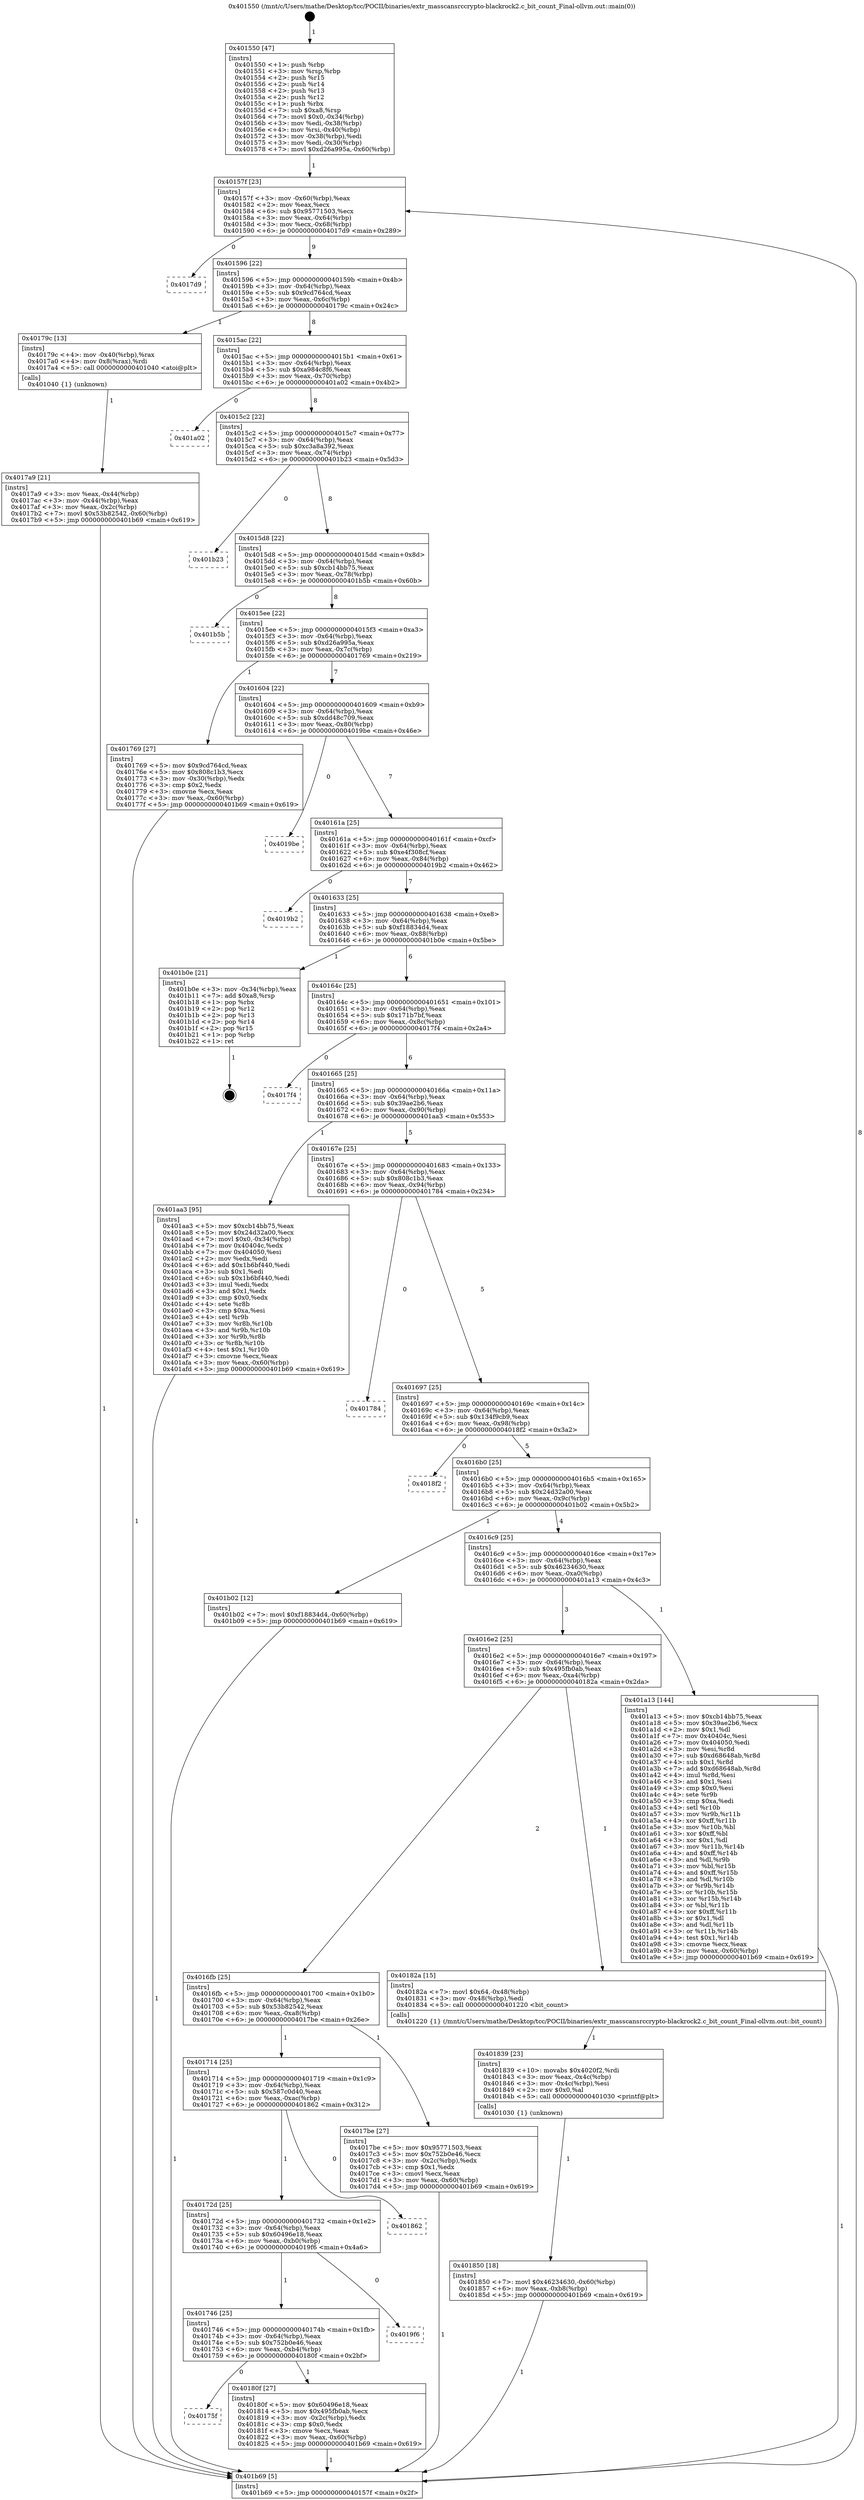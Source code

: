 digraph "0x401550" {
  label = "0x401550 (/mnt/c/Users/mathe/Desktop/tcc/POCII/binaries/extr_masscansrccrypto-blackrock2.c_bit_count_Final-ollvm.out::main(0))"
  labelloc = "t"
  node[shape=record]

  Entry [label="",width=0.3,height=0.3,shape=circle,fillcolor=black,style=filled]
  "0x40157f" [label="{
     0x40157f [23]\l
     | [instrs]\l
     &nbsp;&nbsp;0x40157f \<+3\>: mov -0x60(%rbp),%eax\l
     &nbsp;&nbsp;0x401582 \<+2\>: mov %eax,%ecx\l
     &nbsp;&nbsp;0x401584 \<+6\>: sub $0x95771503,%ecx\l
     &nbsp;&nbsp;0x40158a \<+3\>: mov %eax,-0x64(%rbp)\l
     &nbsp;&nbsp;0x40158d \<+3\>: mov %ecx,-0x68(%rbp)\l
     &nbsp;&nbsp;0x401590 \<+6\>: je 00000000004017d9 \<main+0x289\>\l
  }"]
  "0x4017d9" [label="{
     0x4017d9\l
  }", style=dashed]
  "0x401596" [label="{
     0x401596 [22]\l
     | [instrs]\l
     &nbsp;&nbsp;0x401596 \<+5\>: jmp 000000000040159b \<main+0x4b\>\l
     &nbsp;&nbsp;0x40159b \<+3\>: mov -0x64(%rbp),%eax\l
     &nbsp;&nbsp;0x40159e \<+5\>: sub $0x9cd764cd,%eax\l
     &nbsp;&nbsp;0x4015a3 \<+3\>: mov %eax,-0x6c(%rbp)\l
     &nbsp;&nbsp;0x4015a6 \<+6\>: je 000000000040179c \<main+0x24c\>\l
  }"]
  Exit [label="",width=0.3,height=0.3,shape=circle,fillcolor=black,style=filled,peripheries=2]
  "0x40179c" [label="{
     0x40179c [13]\l
     | [instrs]\l
     &nbsp;&nbsp;0x40179c \<+4\>: mov -0x40(%rbp),%rax\l
     &nbsp;&nbsp;0x4017a0 \<+4\>: mov 0x8(%rax),%rdi\l
     &nbsp;&nbsp;0x4017a4 \<+5\>: call 0000000000401040 \<atoi@plt\>\l
     | [calls]\l
     &nbsp;&nbsp;0x401040 \{1\} (unknown)\l
  }"]
  "0x4015ac" [label="{
     0x4015ac [22]\l
     | [instrs]\l
     &nbsp;&nbsp;0x4015ac \<+5\>: jmp 00000000004015b1 \<main+0x61\>\l
     &nbsp;&nbsp;0x4015b1 \<+3\>: mov -0x64(%rbp),%eax\l
     &nbsp;&nbsp;0x4015b4 \<+5\>: sub $0xa984c8f6,%eax\l
     &nbsp;&nbsp;0x4015b9 \<+3\>: mov %eax,-0x70(%rbp)\l
     &nbsp;&nbsp;0x4015bc \<+6\>: je 0000000000401a02 \<main+0x4b2\>\l
  }"]
  "0x401850" [label="{
     0x401850 [18]\l
     | [instrs]\l
     &nbsp;&nbsp;0x401850 \<+7\>: movl $0x46234630,-0x60(%rbp)\l
     &nbsp;&nbsp;0x401857 \<+6\>: mov %eax,-0xb8(%rbp)\l
     &nbsp;&nbsp;0x40185d \<+5\>: jmp 0000000000401b69 \<main+0x619\>\l
  }"]
  "0x401a02" [label="{
     0x401a02\l
  }", style=dashed]
  "0x4015c2" [label="{
     0x4015c2 [22]\l
     | [instrs]\l
     &nbsp;&nbsp;0x4015c2 \<+5\>: jmp 00000000004015c7 \<main+0x77\>\l
     &nbsp;&nbsp;0x4015c7 \<+3\>: mov -0x64(%rbp),%eax\l
     &nbsp;&nbsp;0x4015ca \<+5\>: sub $0xc3a8a392,%eax\l
     &nbsp;&nbsp;0x4015cf \<+3\>: mov %eax,-0x74(%rbp)\l
     &nbsp;&nbsp;0x4015d2 \<+6\>: je 0000000000401b23 \<main+0x5d3\>\l
  }"]
  "0x401839" [label="{
     0x401839 [23]\l
     | [instrs]\l
     &nbsp;&nbsp;0x401839 \<+10\>: movabs $0x4020f2,%rdi\l
     &nbsp;&nbsp;0x401843 \<+3\>: mov %eax,-0x4c(%rbp)\l
     &nbsp;&nbsp;0x401846 \<+3\>: mov -0x4c(%rbp),%esi\l
     &nbsp;&nbsp;0x401849 \<+2\>: mov $0x0,%al\l
     &nbsp;&nbsp;0x40184b \<+5\>: call 0000000000401030 \<printf@plt\>\l
     | [calls]\l
     &nbsp;&nbsp;0x401030 \{1\} (unknown)\l
  }"]
  "0x401b23" [label="{
     0x401b23\l
  }", style=dashed]
  "0x4015d8" [label="{
     0x4015d8 [22]\l
     | [instrs]\l
     &nbsp;&nbsp;0x4015d8 \<+5\>: jmp 00000000004015dd \<main+0x8d\>\l
     &nbsp;&nbsp;0x4015dd \<+3\>: mov -0x64(%rbp),%eax\l
     &nbsp;&nbsp;0x4015e0 \<+5\>: sub $0xcb14bb75,%eax\l
     &nbsp;&nbsp;0x4015e5 \<+3\>: mov %eax,-0x78(%rbp)\l
     &nbsp;&nbsp;0x4015e8 \<+6\>: je 0000000000401b5b \<main+0x60b\>\l
  }"]
  "0x40175f" [label="{
     0x40175f\l
  }", style=dashed]
  "0x401b5b" [label="{
     0x401b5b\l
  }", style=dashed]
  "0x4015ee" [label="{
     0x4015ee [22]\l
     | [instrs]\l
     &nbsp;&nbsp;0x4015ee \<+5\>: jmp 00000000004015f3 \<main+0xa3\>\l
     &nbsp;&nbsp;0x4015f3 \<+3\>: mov -0x64(%rbp),%eax\l
     &nbsp;&nbsp;0x4015f6 \<+5\>: sub $0xd26a995a,%eax\l
     &nbsp;&nbsp;0x4015fb \<+3\>: mov %eax,-0x7c(%rbp)\l
     &nbsp;&nbsp;0x4015fe \<+6\>: je 0000000000401769 \<main+0x219\>\l
  }"]
  "0x40180f" [label="{
     0x40180f [27]\l
     | [instrs]\l
     &nbsp;&nbsp;0x40180f \<+5\>: mov $0x60496e18,%eax\l
     &nbsp;&nbsp;0x401814 \<+5\>: mov $0x495fb0ab,%ecx\l
     &nbsp;&nbsp;0x401819 \<+3\>: mov -0x2c(%rbp),%edx\l
     &nbsp;&nbsp;0x40181c \<+3\>: cmp $0x0,%edx\l
     &nbsp;&nbsp;0x40181f \<+3\>: cmove %ecx,%eax\l
     &nbsp;&nbsp;0x401822 \<+3\>: mov %eax,-0x60(%rbp)\l
     &nbsp;&nbsp;0x401825 \<+5\>: jmp 0000000000401b69 \<main+0x619\>\l
  }"]
  "0x401769" [label="{
     0x401769 [27]\l
     | [instrs]\l
     &nbsp;&nbsp;0x401769 \<+5\>: mov $0x9cd764cd,%eax\l
     &nbsp;&nbsp;0x40176e \<+5\>: mov $0x808c1b3,%ecx\l
     &nbsp;&nbsp;0x401773 \<+3\>: mov -0x30(%rbp),%edx\l
     &nbsp;&nbsp;0x401776 \<+3\>: cmp $0x2,%edx\l
     &nbsp;&nbsp;0x401779 \<+3\>: cmovne %ecx,%eax\l
     &nbsp;&nbsp;0x40177c \<+3\>: mov %eax,-0x60(%rbp)\l
     &nbsp;&nbsp;0x40177f \<+5\>: jmp 0000000000401b69 \<main+0x619\>\l
  }"]
  "0x401604" [label="{
     0x401604 [22]\l
     | [instrs]\l
     &nbsp;&nbsp;0x401604 \<+5\>: jmp 0000000000401609 \<main+0xb9\>\l
     &nbsp;&nbsp;0x401609 \<+3\>: mov -0x64(%rbp),%eax\l
     &nbsp;&nbsp;0x40160c \<+5\>: sub $0xdd48c709,%eax\l
     &nbsp;&nbsp;0x401611 \<+3\>: mov %eax,-0x80(%rbp)\l
     &nbsp;&nbsp;0x401614 \<+6\>: je 00000000004019be \<main+0x46e\>\l
  }"]
  "0x401b69" [label="{
     0x401b69 [5]\l
     | [instrs]\l
     &nbsp;&nbsp;0x401b69 \<+5\>: jmp 000000000040157f \<main+0x2f\>\l
  }"]
  "0x401550" [label="{
     0x401550 [47]\l
     | [instrs]\l
     &nbsp;&nbsp;0x401550 \<+1\>: push %rbp\l
     &nbsp;&nbsp;0x401551 \<+3\>: mov %rsp,%rbp\l
     &nbsp;&nbsp;0x401554 \<+2\>: push %r15\l
     &nbsp;&nbsp;0x401556 \<+2\>: push %r14\l
     &nbsp;&nbsp;0x401558 \<+2\>: push %r13\l
     &nbsp;&nbsp;0x40155a \<+2\>: push %r12\l
     &nbsp;&nbsp;0x40155c \<+1\>: push %rbx\l
     &nbsp;&nbsp;0x40155d \<+7\>: sub $0xa8,%rsp\l
     &nbsp;&nbsp;0x401564 \<+7\>: movl $0x0,-0x34(%rbp)\l
     &nbsp;&nbsp;0x40156b \<+3\>: mov %edi,-0x38(%rbp)\l
     &nbsp;&nbsp;0x40156e \<+4\>: mov %rsi,-0x40(%rbp)\l
     &nbsp;&nbsp;0x401572 \<+3\>: mov -0x38(%rbp),%edi\l
     &nbsp;&nbsp;0x401575 \<+3\>: mov %edi,-0x30(%rbp)\l
     &nbsp;&nbsp;0x401578 \<+7\>: movl $0xd26a995a,-0x60(%rbp)\l
  }"]
  "0x4017a9" [label="{
     0x4017a9 [21]\l
     | [instrs]\l
     &nbsp;&nbsp;0x4017a9 \<+3\>: mov %eax,-0x44(%rbp)\l
     &nbsp;&nbsp;0x4017ac \<+3\>: mov -0x44(%rbp),%eax\l
     &nbsp;&nbsp;0x4017af \<+3\>: mov %eax,-0x2c(%rbp)\l
     &nbsp;&nbsp;0x4017b2 \<+7\>: movl $0x53b82542,-0x60(%rbp)\l
     &nbsp;&nbsp;0x4017b9 \<+5\>: jmp 0000000000401b69 \<main+0x619\>\l
  }"]
  "0x401746" [label="{
     0x401746 [25]\l
     | [instrs]\l
     &nbsp;&nbsp;0x401746 \<+5\>: jmp 000000000040174b \<main+0x1fb\>\l
     &nbsp;&nbsp;0x40174b \<+3\>: mov -0x64(%rbp),%eax\l
     &nbsp;&nbsp;0x40174e \<+5\>: sub $0x752b0e46,%eax\l
     &nbsp;&nbsp;0x401753 \<+6\>: mov %eax,-0xb4(%rbp)\l
     &nbsp;&nbsp;0x401759 \<+6\>: je 000000000040180f \<main+0x2bf\>\l
  }"]
  "0x4019be" [label="{
     0x4019be\l
  }", style=dashed]
  "0x40161a" [label="{
     0x40161a [25]\l
     | [instrs]\l
     &nbsp;&nbsp;0x40161a \<+5\>: jmp 000000000040161f \<main+0xcf\>\l
     &nbsp;&nbsp;0x40161f \<+3\>: mov -0x64(%rbp),%eax\l
     &nbsp;&nbsp;0x401622 \<+5\>: sub $0xe4f308cf,%eax\l
     &nbsp;&nbsp;0x401627 \<+6\>: mov %eax,-0x84(%rbp)\l
     &nbsp;&nbsp;0x40162d \<+6\>: je 00000000004019b2 \<main+0x462\>\l
  }"]
  "0x4019f6" [label="{
     0x4019f6\l
  }", style=dashed]
  "0x4019b2" [label="{
     0x4019b2\l
  }", style=dashed]
  "0x401633" [label="{
     0x401633 [25]\l
     | [instrs]\l
     &nbsp;&nbsp;0x401633 \<+5\>: jmp 0000000000401638 \<main+0xe8\>\l
     &nbsp;&nbsp;0x401638 \<+3\>: mov -0x64(%rbp),%eax\l
     &nbsp;&nbsp;0x40163b \<+5\>: sub $0xf18834d4,%eax\l
     &nbsp;&nbsp;0x401640 \<+6\>: mov %eax,-0x88(%rbp)\l
     &nbsp;&nbsp;0x401646 \<+6\>: je 0000000000401b0e \<main+0x5be\>\l
  }"]
  "0x40172d" [label="{
     0x40172d [25]\l
     | [instrs]\l
     &nbsp;&nbsp;0x40172d \<+5\>: jmp 0000000000401732 \<main+0x1e2\>\l
     &nbsp;&nbsp;0x401732 \<+3\>: mov -0x64(%rbp),%eax\l
     &nbsp;&nbsp;0x401735 \<+5\>: sub $0x60496e18,%eax\l
     &nbsp;&nbsp;0x40173a \<+6\>: mov %eax,-0xb0(%rbp)\l
     &nbsp;&nbsp;0x401740 \<+6\>: je 00000000004019f6 \<main+0x4a6\>\l
  }"]
  "0x401b0e" [label="{
     0x401b0e [21]\l
     | [instrs]\l
     &nbsp;&nbsp;0x401b0e \<+3\>: mov -0x34(%rbp),%eax\l
     &nbsp;&nbsp;0x401b11 \<+7\>: add $0xa8,%rsp\l
     &nbsp;&nbsp;0x401b18 \<+1\>: pop %rbx\l
     &nbsp;&nbsp;0x401b19 \<+2\>: pop %r12\l
     &nbsp;&nbsp;0x401b1b \<+2\>: pop %r13\l
     &nbsp;&nbsp;0x401b1d \<+2\>: pop %r14\l
     &nbsp;&nbsp;0x401b1f \<+2\>: pop %r15\l
     &nbsp;&nbsp;0x401b21 \<+1\>: pop %rbp\l
     &nbsp;&nbsp;0x401b22 \<+1\>: ret\l
  }"]
  "0x40164c" [label="{
     0x40164c [25]\l
     | [instrs]\l
     &nbsp;&nbsp;0x40164c \<+5\>: jmp 0000000000401651 \<main+0x101\>\l
     &nbsp;&nbsp;0x401651 \<+3\>: mov -0x64(%rbp),%eax\l
     &nbsp;&nbsp;0x401654 \<+5\>: sub $0x171b7bf,%eax\l
     &nbsp;&nbsp;0x401659 \<+6\>: mov %eax,-0x8c(%rbp)\l
     &nbsp;&nbsp;0x40165f \<+6\>: je 00000000004017f4 \<main+0x2a4\>\l
  }"]
  "0x401862" [label="{
     0x401862\l
  }", style=dashed]
  "0x4017f4" [label="{
     0x4017f4\l
  }", style=dashed]
  "0x401665" [label="{
     0x401665 [25]\l
     | [instrs]\l
     &nbsp;&nbsp;0x401665 \<+5\>: jmp 000000000040166a \<main+0x11a\>\l
     &nbsp;&nbsp;0x40166a \<+3\>: mov -0x64(%rbp),%eax\l
     &nbsp;&nbsp;0x40166d \<+5\>: sub $0x39ae2b6,%eax\l
     &nbsp;&nbsp;0x401672 \<+6\>: mov %eax,-0x90(%rbp)\l
     &nbsp;&nbsp;0x401678 \<+6\>: je 0000000000401aa3 \<main+0x553\>\l
  }"]
  "0x401714" [label="{
     0x401714 [25]\l
     | [instrs]\l
     &nbsp;&nbsp;0x401714 \<+5\>: jmp 0000000000401719 \<main+0x1c9\>\l
     &nbsp;&nbsp;0x401719 \<+3\>: mov -0x64(%rbp),%eax\l
     &nbsp;&nbsp;0x40171c \<+5\>: sub $0x587c0d40,%eax\l
     &nbsp;&nbsp;0x401721 \<+6\>: mov %eax,-0xac(%rbp)\l
     &nbsp;&nbsp;0x401727 \<+6\>: je 0000000000401862 \<main+0x312\>\l
  }"]
  "0x401aa3" [label="{
     0x401aa3 [95]\l
     | [instrs]\l
     &nbsp;&nbsp;0x401aa3 \<+5\>: mov $0xcb14bb75,%eax\l
     &nbsp;&nbsp;0x401aa8 \<+5\>: mov $0x24d32a00,%ecx\l
     &nbsp;&nbsp;0x401aad \<+7\>: movl $0x0,-0x34(%rbp)\l
     &nbsp;&nbsp;0x401ab4 \<+7\>: mov 0x40404c,%edx\l
     &nbsp;&nbsp;0x401abb \<+7\>: mov 0x404050,%esi\l
     &nbsp;&nbsp;0x401ac2 \<+2\>: mov %edx,%edi\l
     &nbsp;&nbsp;0x401ac4 \<+6\>: add $0x1b6bf440,%edi\l
     &nbsp;&nbsp;0x401aca \<+3\>: sub $0x1,%edi\l
     &nbsp;&nbsp;0x401acd \<+6\>: sub $0x1b6bf440,%edi\l
     &nbsp;&nbsp;0x401ad3 \<+3\>: imul %edi,%edx\l
     &nbsp;&nbsp;0x401ad6 \<+3\>: and $0x1,%edx\l
     &nbsp;&nbsp;0x401ad9 \<+3\>: cmp $0x0,%edx\l
     &nbsp;&nbsp;0x401adc \<+4\>: sete %r8b\l
     &nbsp;&nbsp;0x401ae0 \<+3\>: cmp $0xa,%esi\l
     &nbsp;&nbsp;0x401ae3 \<+4\>: setl %r9b\l
     &nbsp;&nbsp;0x401ae7 \<+3\>: mov %r8b,%r10b\l
     &nbsp;&nbsp;0x401aea \<+3\>: and %r9b,%r10b\l
     &nbsp;&nbsp;0x401aed \<+3\>: xor %r9b,%r8b\l
     &nbsp;&nbsp;0x401af0 \<+3\>: or %r8b,%r10b\l
     &nbsp;&nbsp;0x401af3 \<+4\>: test $0x1,%r10b\l
     &nbsp;&nbsp;0x401af7 \<+3\>: cmovne %ecx,%eax\l
     &nbsp;&nbsp;0x401afa \<+3\>: mov %eax,-0x60(%rbp)\l
     &nbsp;&nbsp;0x401afd \<+5\>: jmp 0000000000401b69 \<main+0x619\>\l
  }"]
  "0x40167e" [label="{
     0x40167e [25]\l
     | [instrs]\l
     &nbsp;&nbsp;0x40167e \<+5\>: jmp 0000000000401683 \<main+0x133\>\l
     &nbsp;&nbsp;0x401683 \<+3\>: mov -0x64(%rbp),%eax\l
     &nbsp;&nbsp;0x401686 \<+5\>: sub $0x808c1b3,%eax\l
     &nbsp;&nbsp;0x40168b \<+6\>: mov %eax,-0x94(%rbp)\l
     &nbsp;&nbsp;0x401691 \<+6\>: je 0000000000401784 \<main+0x234\>\l
  }"]
  "0x4017be" [label="{
     0x4017be [27]\l
     | [instrs]\l
     &nbsp;&nbsp;0x4017be \<+5\>: mov $0x95771503,%eax\l
     &nbsp;&nbsp;0x4017c3 \<+5\>: mov $0x752b0e46,%ecx\l
     &nbsp;&nbsp;0x4017c8 \<+3\>: mov -0x2c(%rbp),%edx\l
     &nbsp;&nbsp;0x4017cb \<+3\>: cmp $0x1,%edx\l
     &nbsp;&nbsp;0x4017ce \<+3\>: cmovl %ecx,%eax\l
     &nbsp;&nbsp;0x4017d1 \<+3\>: mov %eax,-0x60(%rbp)\l
     &nbsp;&nbsp;0x4017d4 \<+5\>: jmp 0000000000401b69 \<main+0x619\>\l
  }"]
  "0x401784" [label="{
     0x401784\l
  }", style=dashed]
  "0x401697" [label="{
     0x401697 [25]\l
     | [instrs]\l
     &nbsp;&nbsp;0x401697 \<+5\>: jmp 000000000040169c \<main+0x14c\>\l
     &nbsp;&nbsp;0x40169c \<+3\>: mov -0x64(%rbp),%eax\l
     &nbsp;&nbsp;0x40169f \<+5\>: sub $0x134f9cb9,%eax\l
     &nbsp;&nbsp;0x4016a4 \<+6\>: mov %eax,-0x98(%rbp)\l
     &nbsp;&nbsp;0x4016aa \<+6\>: je 00000000004018f2 \<main+0x3a2\>\l
  }"]
  "0x4016fb" [label="{
     0x4016fb [25]\l
     | [instrs]\l
     &nbsp;&nbsp;0x4016fb \<+5\>: jmp 0000000000401700 \<main+0x1b0\>\l
     &nbsp;&nbsp;0x401700 \<+3\>: mov -0x64(%rbp),%eax\l
     &nbsp;&nbsp;0x401703 \<+5\>: sub $0x53b82542,%eax\l
     &nbsp;&nbsp;0x401708 \<+6\>: mov %eax,-0xa8(%rbp)\l
     &nbsp;&nbsp;0x40170e \<+6\>: je 00000000004017be \<main+0x26e\>\l
  }"]
  "0x4018f2" [label="{
     0x4018f2\l
  }", style=dashed]
  "0x4016b0" [label="{
     0x4016b0 [25]\l
     | [instrs]\l
     &nbsp;&nbsp;0x4016b0 \<+5\>: jmp 00000000004016b5 \<main+0x165\>\l
     &nbsp;&nbsp;0x4016b5 \<+3\>: mov -0x64(%rbp),%eax\l
     &nbsp;&nbsp;0x4016b8 \<+5\>: sub $0x24d32a00,%eax\l
     &nbsp;&nbsp;0x4016bd \<+6\>: mov %eax,-0x9c(%rbp)\l
     &nbsp;&nbsp;0x4016c3 \<+6\>: je 0000000000401b02 \<main+0x5b2\>\l
  }"]
  "0x40182a" [label="{
     0x40182a [15]\l
     | [instrs]\l
     &nbsp;&nbsp;0x40182a \<+7\>: movl $0x64,-0x48(%rbp)\l
     &nbsp;&nbsp;0x401831 \<+3\>: mov -0x48(%rbp),%edi\l
     &nbsp;&nbsp;0x401834 \<+5\>: call 0000000000401220 \<bit_count\>\l
     | [calls]\l
     &nbsp;&nbsp;0x401220 \{1\} (/mnt/c/Users/mathe/Desktop/tcc/POCII/binaries/extr_masscansrccrypto-blackrock2.c_bit_count_Final-ollvm.out::bit_count)\l
  }"]
  "0x401b02" [label="{
     0x401b02 [12]\l
     | [instrs]\l
     &nbsp;&nbsp;0x401b02 \<+7\>: movl $0xf18834d4,-0x60(%rbp)\l
     &nbsp;&nbsp;0x401b09 \<+5\>: jmp 0000000000401b69 \<main+0x619\>\l
  }"]
  "0x4016c9" [label="{
     0x4016c9 [25]\l
     | [instrs]\l
     &nbsp;&nbsp;0x4016c9 \<+5\>: jmp 00000000004016ce \<main+0x17e\>\l
     &nbsp;&nbsp;0x4016ce \<+3\>: mov -0x64(%rbp),%eax\l
     &nbsp;&nbsp;0x4016d1 \<+5\>: sub $0x46234630,%eax\l
     &nbsp;&nbsp;0x4016d6 \<+6\>: mov %eax,-0xa0(%rbp)\l
     &nbsp;&nbsp;0x4016dc \<+6\>: je 0000000000401a13 \<main+0x4c3\>\l
  }"]
  "0x4016e2" [label="{
     0x4016e2 [25]\l
     | [instrs]\l
     &nbsp;&nbsp;0x4016e2 \<+5\>: jmp 00000000004016e7 \<main+0x197\>\l
     &nbsp;&nbsp;0x4016e7 \<+3\>: mov -0x64(%rbp),%eax\l
     &nbsp;&nbsp;0x4016ea \<+5\>: sub $0x495fb0ab,%eax\l
     &nbsp;&nbsp;0x4016ef \<+6\>: mov %eax,-0xa4(%rbp)\l
     &nbsp;&nbsp;0x4016f5 \<+6\>: je 000000000040182a \<main+0x2da\>\l
  }"]
  "0x401a13" [label="{
     0x401a13 [144]\l
     | [instrs]\l
     &nbsp;&nbsp;0x401a13 \<+5\>: mov $0xcb14bb75,%eax\l
     &nbsp;&nbsp;0x401a18 \<+5\>: mov $0x39ae2b6,%ecx\l
     &nbsp;&nbsp;0x401a1d \<+2\>: mov $0x1,%dl\l
     &nbsp;&nbsp;0x401a1f \<+7\>: mov 0x40404c,%esi\l
     &nbsp;&nbsp;0x401a26 \<+7\>: mov 0x404050,%edi\l
     &nbsp;&nbsp;0x401a2d \<+3\>: mov %esi,%r8d\l
     &nbsp;&nbsp;0x401a30 \<+7\>: sub $0xd68648ab,%r8d\l
     &nbsp;&nbsp;0x401a37 \<+4\>: sub $0x1,%r8d\l
     &nbsp;&nbsp;0x401a3b \<+7\>: add $0xd68648ab,%r8d\l
     &nbsp;&nbsp;0x401a42 \<+4\>: imul %r8d,%esi\l
     &nbsp;&nbsp;0x401a46 \<+3\>: and $0x1,%esi\l
     &nbsp;&nbsp;0x401a49 \<+3\>: cmp $0x0,%esi\l
     &nbsp;&nbsp;0x401a4c \<+4\>: sete %r9b\l
     &nbsp;&nbsp;0x401a50 \<+3\>: cmp $0xa,%edi\l
     &nbsp;&nbsp;0x401a53 \<+4\>: setl %r10b\l
     &nbsp;&nbsp;0x401a57 \<+3\>: mov %r9b,%r11b\l
     &nbsp;&nbsp;0x401a5a \<+4\>: xor $0xff,%r11b\l
     &nbsp;&nbsp;0x401a5e \<+3\>: mov %r10b,%bl\l
     &nbsp;&nbsp;0x401a61 \<+3\>: xor $0xff,%bl\l
     &nbsp;&nbsp;0x401a64 \<+3\>: xor $0x1,%dl\l
     &nbsp;&nbsp;0x401a67 \<+3\>: mov %r11b,%r14b\l
     &nbsp;&nbsp;0x401a6a \<+4\>: and $0xff,%r14b\l
     &nbsp;&nbsp;0x401a6e \<+3\>: and %dl,%r9b\l
     &nbsp;&nbsp;0x401a71 \<+3\>: mov %bl,%r15b\l
     &nbsp;&nbsp;0x401a74 \<+4\>: and $0xff,%r15b\l
     &nbsp;&nbsp;0x401a78 \<+3\>: and %dl,%r10b\l
     &nbsp;&nbsp;0x401a7b \<+3\>: or %r9b,%r14b\l
     &nbsp;&nbsp;0x401a7e \<+3\>: or %r10b,%r15b\l
     &nbsp;&nbsp;0x401a81 \<+3\>: xor %r15b,%r14b\l
     &nbsp;&nbsp;0x401a84 \<+3\>: or %bl,%r11b\l
     &nbsp;&nbsp;0x401a87 \<+4\>: xor $0xff,%r11b\l
     &nbsp;&nbsp;0x401a8b \<+3\>: or $0x1,%dl\l
     &nbsp;&nbsp;0x401a8e \<+3\>: and %dl,%r11b\l
     &nbsp;&nbsp;0x401a91 \<+3\>: or %r11b,%r14b\l
     &nbsp;&nbsp;0x401a94 \<+4\>: test $0x1,%r14b\l
     &nbsp;&nbsp;0x401a98 \<+3\>: cmovne %ecx,%eax\l
     &nbsp;&nbsp;0x401a9b \<+3\>: mov %eax,-0x60(%rbp)\l
     &nbsp;&nbsp;0x401a9e \<+5\>: jmp 0000000000401b69 \<main+0x619\>\l
  }"]
  Entry -> "0x401550" [label=" 1"]
  "0x40157f" -> "0x4017d9" [label=" 0"]
  "0x40157f" -> "0x401596" [label=" 9"]
  "0x401b0e" -> Exit [label=" 1"]
  "0x401596" -> "0x40179c" [label=" 1"]
  "0x401596" -> "0x4015ac" [label=" 8"]
  "0x401b02" -> "0x401b69" [label=" 1"]
  "0x4015ac" -> "0x401a02" [label=" 0"]
  "0x4015ac" -> "0x4015c2" [label=" 8"]
  "0x401aa3" -> "0x401b69" [label=" 1"]
  "0x4015c2" -> "0x401b23" [label=" 0"]
  "0x4015c2" -> "0x4015d8" [label=" 8"]
  "0x401a13" -> "0x401b69" [label=" 1"]
  "0x4015d8" -> "0x401b5b" [label=" 0"]
  "0x4015d8" -> "0x4015ee" [label=" 8"]
  "0x401850" -> "0x401b69" [label=" 1"]
  "0x4015ee" -> "0x401769" [label=" 1"]
  "0x4015ee" -> "0x401604" [label=" 7"]
  "0x401769" -> "0x401b69" [label=" 1"]
  "0x401550" -> "0x40157f" [label=" 1"]
  "0x401b69" -> "0x40157f" [label=" 8"]
  "0x40179c" -> "0x4017a9" [label=" 1"]
  "0x4017a9" -> "0x401b69" [label=" 1"]
  "0x401839" -> "0x401850" [label=" 1"]
  "0x401604" -> "0x4019be" [label=" 0"]
  "0x401604" -> "0x40161a" [label=" 7"]
  "0x40180f" -> "0x401b69" [label=" 1"]
  "0x40161a" -> "0x4019b2" [label=" 0"]
  "0x40161a" -> "0x401633" [label=" 7"]
  "0x401746" -> "0x40175f" [label=" 0"]
  "0x401633" -> "0x401b0e" [label=" 1"]
  "0x401633" -> "0x40164c" [label=" 6"]
  "0x40182a" -> "0x401839" [label=" 1"]
  "0x40164c" -> "0x4017f4" [label=" 0"]
  "0x40164c" -> "0x401665" [label=" 6"]
  "0x40172d" -> "0x401746" [label=" 1"]
  "0x401665" -> "0x401aa3" [label=" 1"]
  "0x401665" -> "0x40167e" [label=" 5"]
  "0x401746" -> "0x40180f" [label=" 1"]
  "0x40167e" -> "0x401784" [label=" 0"]
  "0x40167e" -> "0x401697" [label=" 5"]
  "0x401714" -> "0x40172d" [label=" 1"]
  "0x401697" -> "0x4018f2" [label=" 0"]
  "0x401697" -> "0x4016b0" [label=" 5"]
  "0x40172d" -> "0x4019f6" [label=" 0"]
  "0x4016b0" -> "0x401b02" [label=" 1"]
  "0x4016b0" -> "0x4016c9" [label=" 4"]
  "0x4017be" -> "0x401b69" [label=" 1"]
  "0x4016c9" -> "0x401a13" [label=" 1"]
  "0x4016c9" -> "0x4016e2" [label=" 3"]
  "0x4016fb" -> "0x401714" [label=" 1"]
  "0x4016e2" -> "0x40182a" [label=" 1"]
  "0x4016e2" -> "0x4016fb" [label=" 2"]
  "0x401714" -> "0x401862" [label=" 0"]
  "0x4016fb" -> "0x4017be" [label=" 1"]
}
